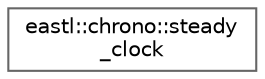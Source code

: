 digraph "类继承关系图"
{
 // LATEX_PDF_SIZE
  bgcolor="transparent";
  edge [fontname=Helvetica,fontsize=10,labelfontname=Helvetica,labelfontsize=10];
  node [fontname=Helvetica,fontsize=10,shape=box,height=0.2,width=0.4];
  rankdir="LR";
  Node0 [id="Node000000",label="eastl::chrono::steady\l_clock",height=0.2,width=0.4,color="grey40", fillcolor="white", style="filled",URL="$classeastl_1_1chrono_1_1steady__clock.html",tooltip=" "];
}
